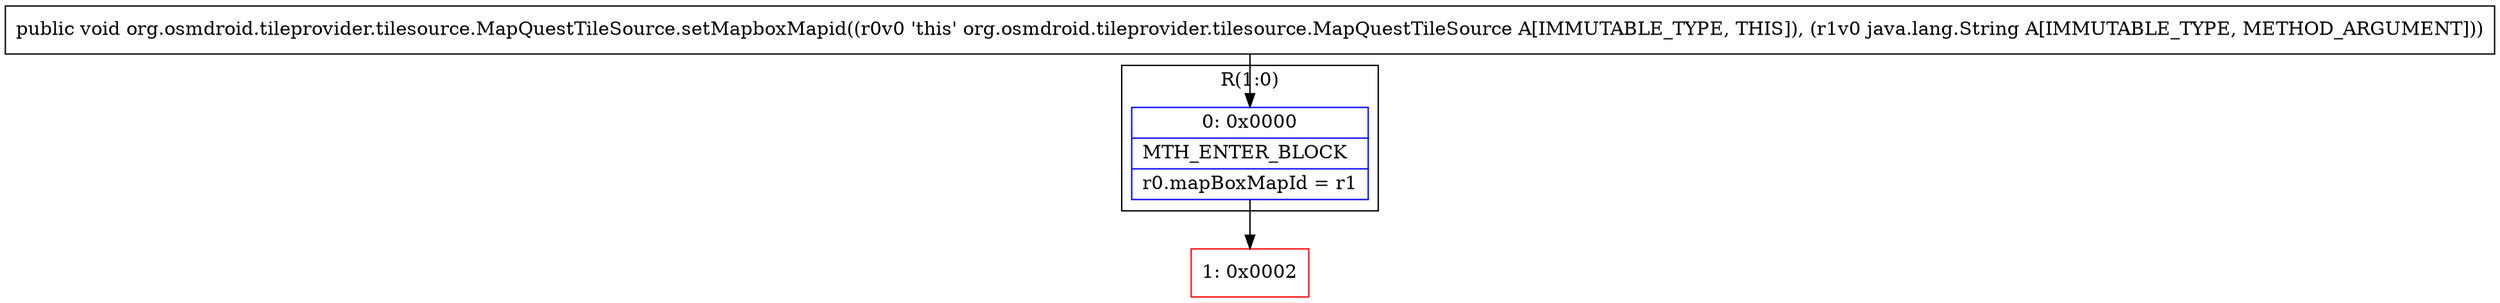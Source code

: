 digraph "CFG fororg.osmdroid.tileprovider.tilesource.MapQuestTileSource.setMapboxMapid(Ljava\/lang\/String;)V" {
subgraph cluster_Region_521514063 {
label = "R(1:0)";
node [shape=record,color=blue];
Node_0 [shape=record,label="{0\:\ 0x0000|MTH_ENTER_BLOCK\l|r0.mapBoxMapId = r1\l}"];
}
Node_1 [shape=record,color=red,label="{1\:\ 0x0002}"];
MethodNode[shape=record,label="{public void org.osmdroid.tileprovider.tilesource.MapQuestTileSource.setMapboxMapid((r0v0 'this' org.osmdroid.tileprovider.tilesource.MapQuestTileSource A[IMMUTABLE_TYPE, THIS]), (r1v0 java.lang.String A[IMMUTABLE_TYPE, METHOD_ARGUMENT])) }"];
MethodNode -> Node_0;
Node_0 -> Node_1;
}

